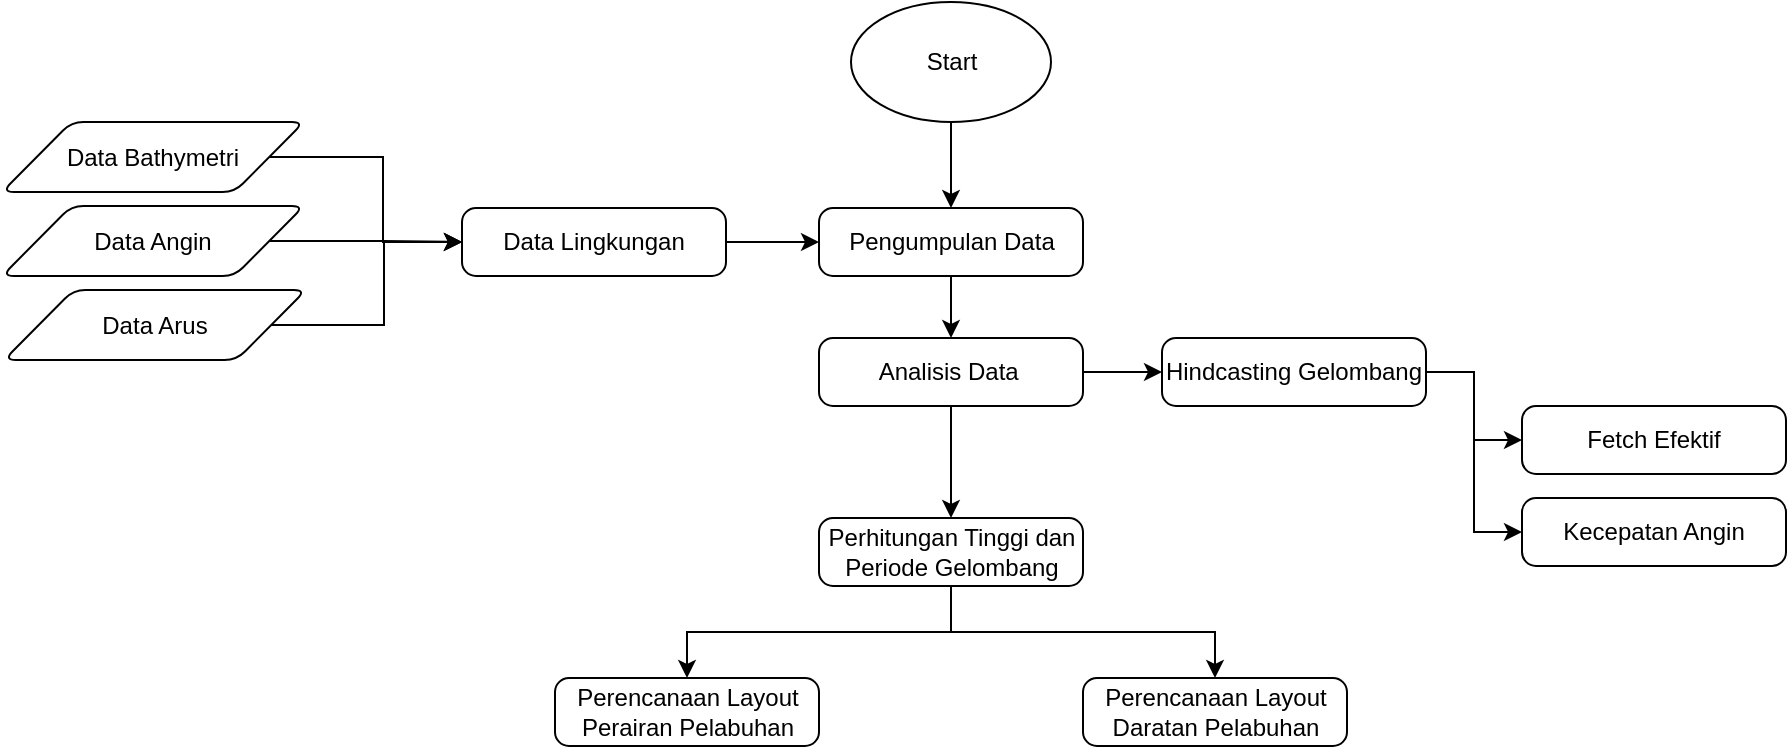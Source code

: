 <mxfile version="20.0.4" type="github">
  <diagram id="V_NutxAQ6Du9BUnQE3WQ" name="Page-1">
    <mxGraphModel dx="1422" dy="794" grid="1" gridSize="10" guides="1" tooltips="1" connect="1" arrows="1" fold="1" page="1" pageScale="1" pageWidth="827" pageHeight="1169" math="0" shadow="0">
      <root>
        <mxCell id="0" />
        <mxCell id="1" parent="0" />
        <mxCell id="l8y5G0Drvy17OrBLyzTF-5" style="edgeStyle=orthogonalEdgeStyle;rounded=0;orthogonalLoop=1;jettySize=auto;html=1;entryX=0.5;entryY=0;entryDx=0;entryDy=0;" parent="1" source="l8y5G0Drvy17OrBLyzTF-2" target="l8y5G0Drvy17OrBLyzTF-7" edge="1">
          <mxGeometry relative="1" as="geometry">
            <mxPoint x="484.5" y="171" as="targetPoint" />
          </mxGeometry>
        </mxCell>
        <mxCell id="l8y5G0Drvy17OrBLyzTF-2" value="Start" style="strokeWidth=1;html=1;shape=mxgraph.flowchart.start_1;whiteSpace=wrap;" parent="1" vertex="1">
          <mxGeometry x="434.5" y="22" width="100" height="60" as="geometry" />
        </mxCell>
        <mxCell id="l8y5G0Drvy17OrBLyzTF-8" style="edgeStyle=orthogonalEdgeStyle;rounded=0;orthogonalLoop=1;jettySize=auto;html=1;exitX=1;exitY=0.5;exitDx=0;exitDy=0;" parent="1" source="l8y5G0Drvy17OrBLyzTF-12" target="l8y5G0Drvy17OrBLyzTF-7" edge="1">
          <mxGeometry relative="1" as="geometry">
            <mxPoint x="369.135" y="142.5" as="sourcePoint" />
          </mxGeometry>
        </mxCell>
        <mxCell id="l8y5G0Drvy17OrBLyzTF-21" style="edgeStyle=orthogonalEdgeStyle;rounded=0;orthogonalLoop=1;jettySize=auto;html=1;exitX=0.5;exitY=1;exitDx=0;exitDy=0;strokeWidth=1;" parent="1" source="l8y5G0Drvy17OrBLyzTF-7" target="l8y5G0Drvy17OrBLyzTF-20" edge="1">
          <mxGeometry relative="1" as="geometry" />
        </mxCell>
        <mxCell id="l8y5G0Drvy17OrBLyzTF-7" value="Pengumpulan Data" style="rounded=1;whiteSpace=wrap;html=1;absoluteArcSize=1;arcSize=14;strokeWidth=1;" parent="1" vertex="1">
          <mxGeometry x="418.5" y="125" width="132" height="34" as="geometry" />
        </mxCell>
        <mxCell id="l8y5G0Drvy17OrBLyzTF-19" style="edgeStyle=orthogonalEdgeStyle;rounded=0;orthogonalLoop=1;jettySize=auto;html=1;exitX=1;exitY=0.5;exitDx=0;exitDy=0;entryX=0;entryY=0.5;entryDx=0;entryDy=0;strokeWidth=1;" parent="1" source="l8y5G0Drvy17OrBLyzTF-9" target="l8y5G0Drvy17OrBLyzTF-12" edge="1">
          <mxGeometry relative="1" as="geometry" />
        </mxCell>
        <mxCell id="l8y5G0Drvy17OrBLyzTF-9" value="Data Bathymetri" style="shape=parallelogram;html=1;strokeWidth=1;perimeter=parallelogramPerimeter;whiteSpace=wrap;rounded=1;arcSize=12;size=0.23;" parent="1" vertex="1">
          <mxGeometry x="10" y="82" width="151" height="35" as="geometry" />
        </mxCell>
        <mxCell id="l8y5G0Drvy17OrBLyzTF-17" style="edgeStyle=orthogonalEdgeStyle;rounded=0;orthogonalLoop=1;jettySize=auto;html=1;exitX=1;exitY=0.5;exitDx=0;exitDy=0;strokeWidth=1;" parent="1" source="l8y5G0Drvy17OrBLyzTF-10" target="l8y5G0Drvy17OrBLyzTF-12" edge="1">
          <mxGeometry relative="1" as="geometry" />
        </mxCell>
        <mxCell id="l8y5G0Drvy17OrBLyzTF-10" value="Data Angin" style="shape=parallelogram;html=1;strokeWidth=1;perimeter=parallelogramPerimeter;whiteSpace=wrap;rounded=1;arcSize=12;size=0.23;" parent="1" vertex="1">
          <mxGeometry x="10" y="124" width="151" height="35" as="geometry" />
        </mxCell>
        <mxCell id="l8y5G0Drvy17OrBLyzTF-18" style="edgeStyle=orthogonalEdgeStyle;rounded=0;orthogonalLoop=1;jettySize=auto;html=1;exitX=1;exitY=0.5;exitDx=0;exitDy=0;entryX=0;entryY=0.5;entryDx=0;entryDy=0;strokeWidth=1;" parent="1" source="l8y5G0Drvy17OrBLyzTF-11" target="l8y5G0Drvy17OrBLyzTF-12" edge="1">
          <mxGeometry relative="1" as="geometry" />
        </mxCell>
        <mxCell id="l8y5G0Drvy17OrBLyzTF-11" value="Data Arus" style="shape=parallelogram;html=1;strokeWidth=1;perimeter=parallelogramPerimeter;whiteSpace=wrap;rounded=1;arcSize=12;size=0.23;" parent="1" vertex="1">
          <mxGeometry x="11" y="166" width="151" height="35" as="geometry" />
        </mxCell>
        <mxCell id="l8y5G0Drvy17OrBLyzTF-12" value="Data Lingkungan" style="rounded=1;whiteSpace=wrap;html=1;absoluteArcSize=1;arcSize=14;strokeWidth=1;" parent="1" vertex="1">
          <mxGeometry x="240" y="125" width="132" height="34" as="geometry" />
        </mxCell>
        <mxCell id="amQzggC42HQxctF25vab-1" style="edgeStyle=orthogonalEdgeStyle;rounded=0;orthogonalLoop=1;jettySize=auto;html=1;exitX=1;exitY=0.5;exitDx=0;exitDy=0;entryX=0;entryY=0.5;entryDx=0;entryDy=0;" edge="1" parent="1" source="l8y5G0Drvy17OrBLyzTF-20" target="l8y5G0Drvy17OrBLyzTF-22">
          <mxGeometry relative="1" as="geometry" />
        </mxCell>
        <mxCell id="amQzggC42HQxctF25vab-5" style="edgeStyle=orthogonalEdgeStyle;rounded=0;orthogonalLoop=1;jettySize=auto;html=1;" edge="1" parent="1" source="l8y5G0Drvy17OrBLyzTF-20" target="l8y5G0Drvy17OrBLyzTF-23">
          <mxGeometry relative="1" as="geometry" />
        </mxCell>
        <mxCell id="l8y5G0Drvy17OrBLyzTF-20" value="Analisis Data&amp;nbsp;" style="rounded=1;whiteSpace=wrap;html=1;absoluteArcSize=1;arcSize=14;strokeWidth=1;" parent="1" vertex="1">
          <mxGeometry x="418.5" y="190" width="132" height="34" as="geometry" />
        </mxCell>
        <mxCell id="amQzggC42HQxctF25vab-2" style="edgeStyle=orthogonalEdgeStyle;rounded=0;orthogonalLoop=1;jettySize=auto;html=1;exitX=1;exitY=0.5;exitDx=0;exitDy=0;entryX=0;entryY=0.5;entryDx=0;entryDy=0;" edge="1" parent="1" source="l8y5G0Drvy17OrBLyzTF-22" target="l8y5G0Drvy17OrBLyzTF-24">
          <mxGeometry relative="1" as="geometry" />
        </mxCell>
        <mxCell id="amQzggC42HQxctF25vab-3" style="edgeStyle=orthogonalEdgeStyle;rounded=0;orthogonalLoop=1;jettySize=auto;html=1;exitX=1;exitY=0.5;exitDx=0;exitDy=0;entryX=0;entryY=0.5;entryDx=0;entryDy=0;" edge="1" parent="1" source="l8y5G0Drvy17OrBLyzTF-22" target="l8y5G0Drvy17OrBLyzTF-25">
          <mxGeometry relative="1" as="geometry" />
        </mxCell>
        <mxCell id="l8y5G0Drvy17OrBLyzTF-22" value="Hindcasting Gelombang" style="rounded=1;whiteSpace=wrap;html=1;absoluteArcSize=1;arcSize=14;strokeWidth=1;" parent="1" vertex="1">
          <mxGeometry x="590" y="190" width="132" height="34" as="geometry" />
        </mxCell>
        <mxCell id="amQzggC42HQxctF25vab-6" style="edgeStyle=orthogonalEdgeStyle;rounded=0;orthogonalLoop=1;jettySize=auto;html=1;exitX=0.5;exitY=1;exitDx=0;exitDy=0;entryX=0.5;entryY=0;entryDx=0;entryDy=0;" edge="1" parent="1" source="l8y5G0Drvy17OrBLyzTF-23" target="amQzggC42HQxctF25vab-4">
          <mxGeometry relative="1" as="geometry" />
        </mxCell>
        <mxCell id="amQzggC42HQxctF25vab-8" style="edgeStyle=orthogonalEdgeStyle;rounded=0;orthogonalLoop=1;jettySize=auto;html=1;" edge="1" parent="1" source="l8y5G0Drvy17OrBLyzTF-23" target="amQzggC42HQxctF25vab-7">
          <mxGeometry relative="1" as="geometry" />
        </mxCell>
        <mxCell id="l8y5G0Drvy17OrBLyzTF-23" value="Perhitungan Tinggi dan Periode Gelombang" style="rounded=1;whiteSpace=wrap;html=1;absoluteArcSize=1;arcSize=14;strokeWidth=1;" parent="1" vertex="1">
          <mxGeometry x="418.5" y="280" width="132" height="34" as="geometry" />
        </mxCell>
        <mxCell id="l8y5G0Drvy17OrBLyzTF-24" value="Fetch Efektif" style="rounded=1;whiteSpace=wrap;html=1;absoluteArcSize=1;arcSize=14;strokeWidth=1;" parent="1" vertex="1">
          <mxGeometry x="770" y="224" width="132" height="34" as="geometry" />
        </mxCell>
        <mxCell id="l8y5G0Drvy17OrBLyzTF-25" value="Kecepatan Angin" style="rounded=1;whiteSpace=wrap;html=1;absoluteArcSize=1;arcSize=14;strokeWidth=1;" parent="1" vertex="1">
          <mxGeometry x="770" y="270" width="132" height="34" as="geometry" />
        </mxCell>
        <mxCell id="amQzggC42HQxctF25vab-4" value="Perencanaan Layout Perairan Pelabuhan" style="rounded=1;whiteSpace=wrap;html=1;absoluteArcSize=1;arcSize=14;strokeWidth=1;" vertex="1" parent="1">
          <mxGeometry x="286.5" y="360" width="132" height="34" as="geometry" />
        </mxCell>
        <mxCell id="amQzggC42HQxctF25vab-7" value="Perencanaan Layout Daratan Pelabuhan" style="rounded=1;whiteSpace=wrap;html=1;absoluteArcSize=1;arcSize=14;strokeWidth=1;" vertex="1" parent="1">
          <mxGeometry x="550.5" y="360" width="132" height="34" as="geometry" />
        </mxCell>
      </root>
    </mxGraphModel>
  </diagram>
</mxfile>
